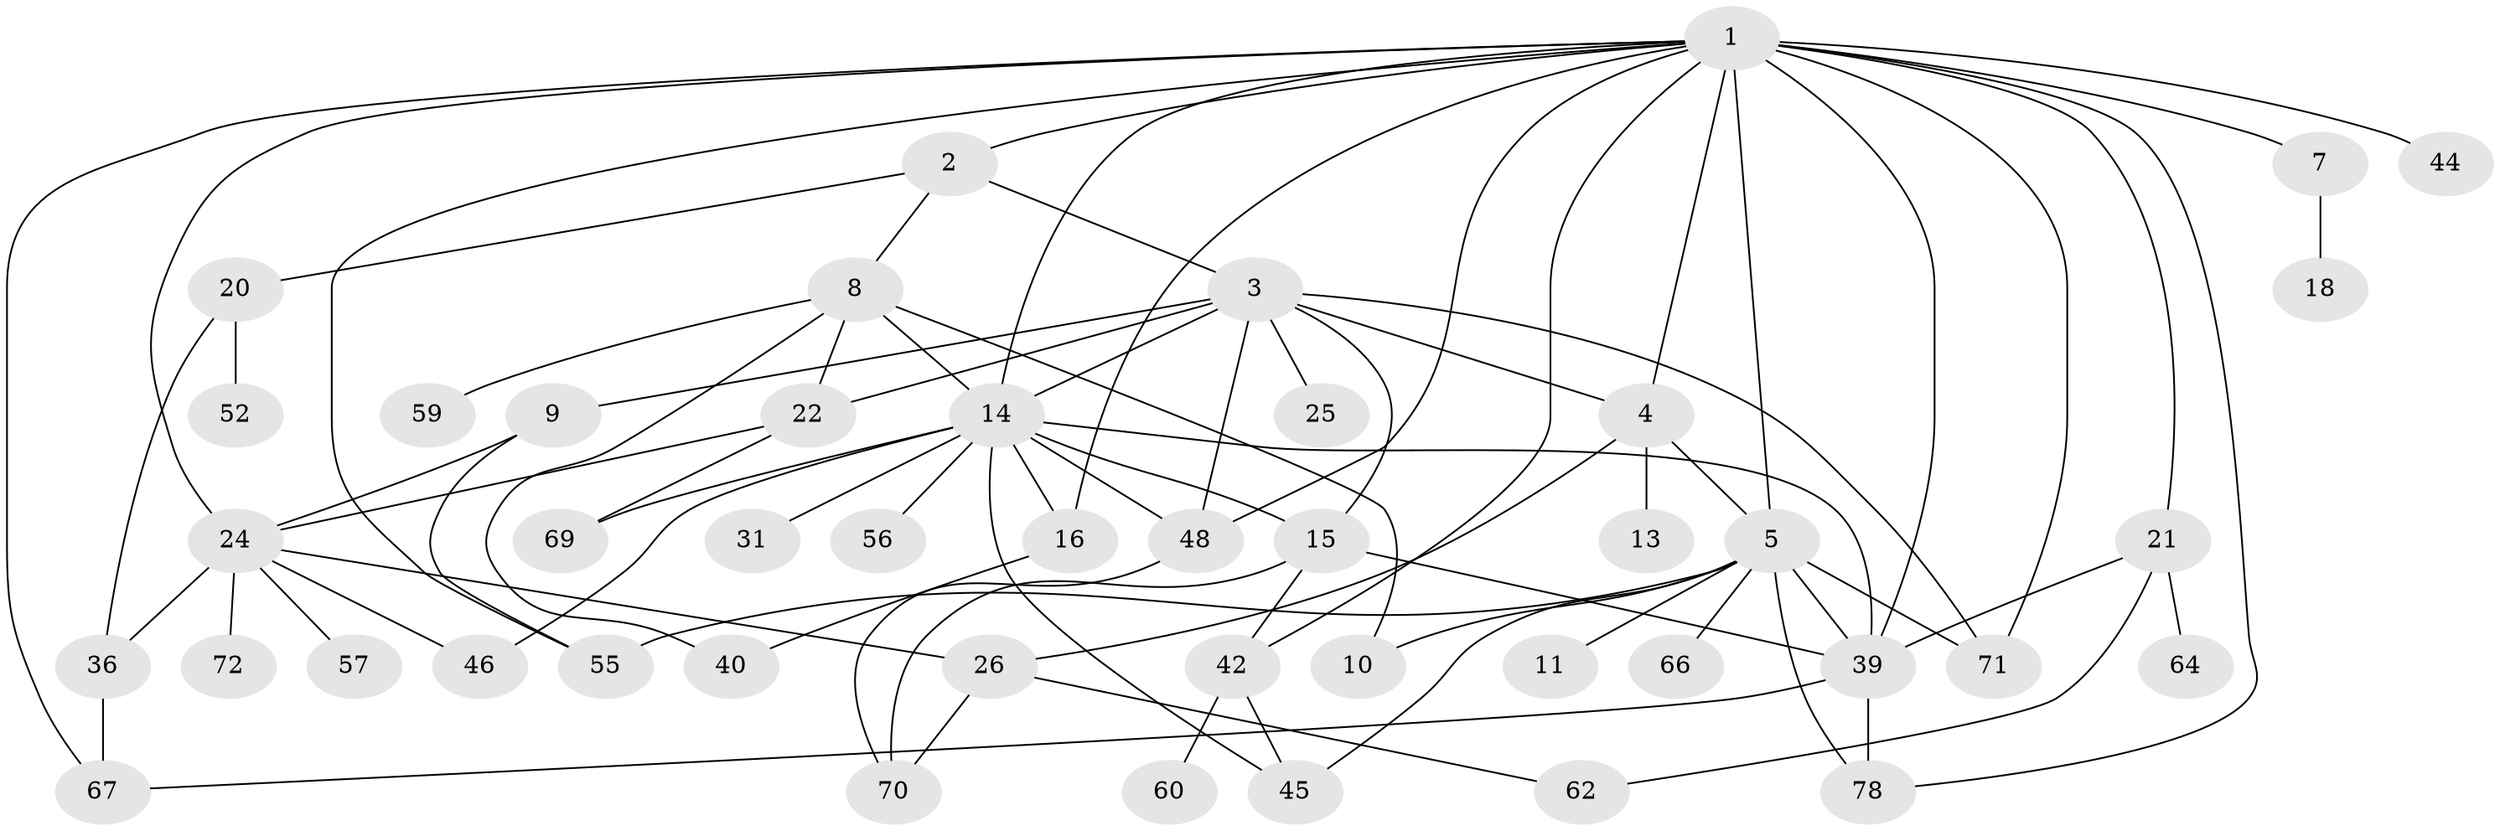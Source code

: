 // original degree distribution, {9: 0.022222222222222223, 4: 0.13333333333333333, 5: 0.044444444444444446, 6: 0.03333333333333333, 3: 0.25555555555555554, 2: 0.2111111111111111, 7: 0.044444444444444446, 1: 0.25555555555555554}
// Generated by graph-tools (version 1.1) at 2025/13/03/09/25 04:13:24]
// undirected, 45 vertices, 79 edges
graph export_dot {
graph [start="1"]
  node [color=gray90,style=filled];
  1 [super="+12+49"];
  2;
  3;
  4;
  5 [super="+61+73+6"];
  7;
  8 [super="+30"];
  9 [super="+29+17"];
  10 [super="+50"];
  11 [super="+28+47"];
  13;
  14 [super="+41+27+23"];
  15 [super="+34"];
  16 [super="+54"];
  18;
  20;
  21;
  22;
  24 [super="+35+33"];
  25;
  26 [super="+53+38"];
  31;
  36;
  39 [super="+51+58"];
  40;
  42 [super="+88"];
  44;
  45 [super="+63"];
  46 [super="+80"];
  48 [super="+65"];
  52;
  55;
  56;
  57;
  59;
  60;
  62 [super="+85"];
  64;
  66 [super="+82"];
  67;
  69;
  70 [super="+77"];
  71 [super="+74"];
  72;
  78;
  1 -- 2;
  1 -- 5 [weight=2];
  1 -- 7;
  1 -- 16;
  1 -- 44 [weight=2];
  1 -- 78;
  1 -- 4;
  1 -- 71;
  1 -- 39;
  1 -- 14;
  1 -- 48;
  1 -- 21;
  1 -- 55;
  1 -- 24;
  1 -- 42;
  1 -- 67;
  2 -- 3;
  2 -- 8;
  2 -- 20;
  3 -- 4;
  3 -- 9;
  3 -- 14;
  3 -- 22;
  3 -- 25;
  3 -- 71;
  3 -- 15;
  3 -- 48;
  4 -- 13;
  4 -- 26;
  4 -- 5;
  5 -- 11;
  5 -- 66;
  5 -- 39;
  5 -- 10;
  5 -- 78;
  5 -- 55;
  5 -- 71;
  5 -- 45;
  7 -- 18;
  8 -- 10;
  8 -- 22;
  8 -- 40;
  8 -- 59;
  8 -- 14;
  9 -- 24;
  9 -- 55;
  14 -- 15;
  14 -- 56;
  14 -- 16;
  14 -- 48 [weight=2];
  14 -- 39 [weight=2];
  14 -- 45;
  14 -- 46;
  14 -- 31;
  14 -- 69;
  15 -- 42;
  15 -- 70;
  15 -- 39;
  16 -- 40;
  20 -- 36;
  20 -- 52;
  21 -- 62;
  21 -- 64;
  21 -- 39;
  22 -- 69;
  22 -- 24;
  24 -- 72;
  24 -- 46;
  24 -- 36 [weight=2];
  24 -- 57;
  24 -- 26 [weight=2];
  26 -- 62;
  26 -- 70;
  36 -- 67;
  39 -- 78;
  39 -- 67;
  42 -- 45;
  42 -- 60;
  48 -- 70;
}
